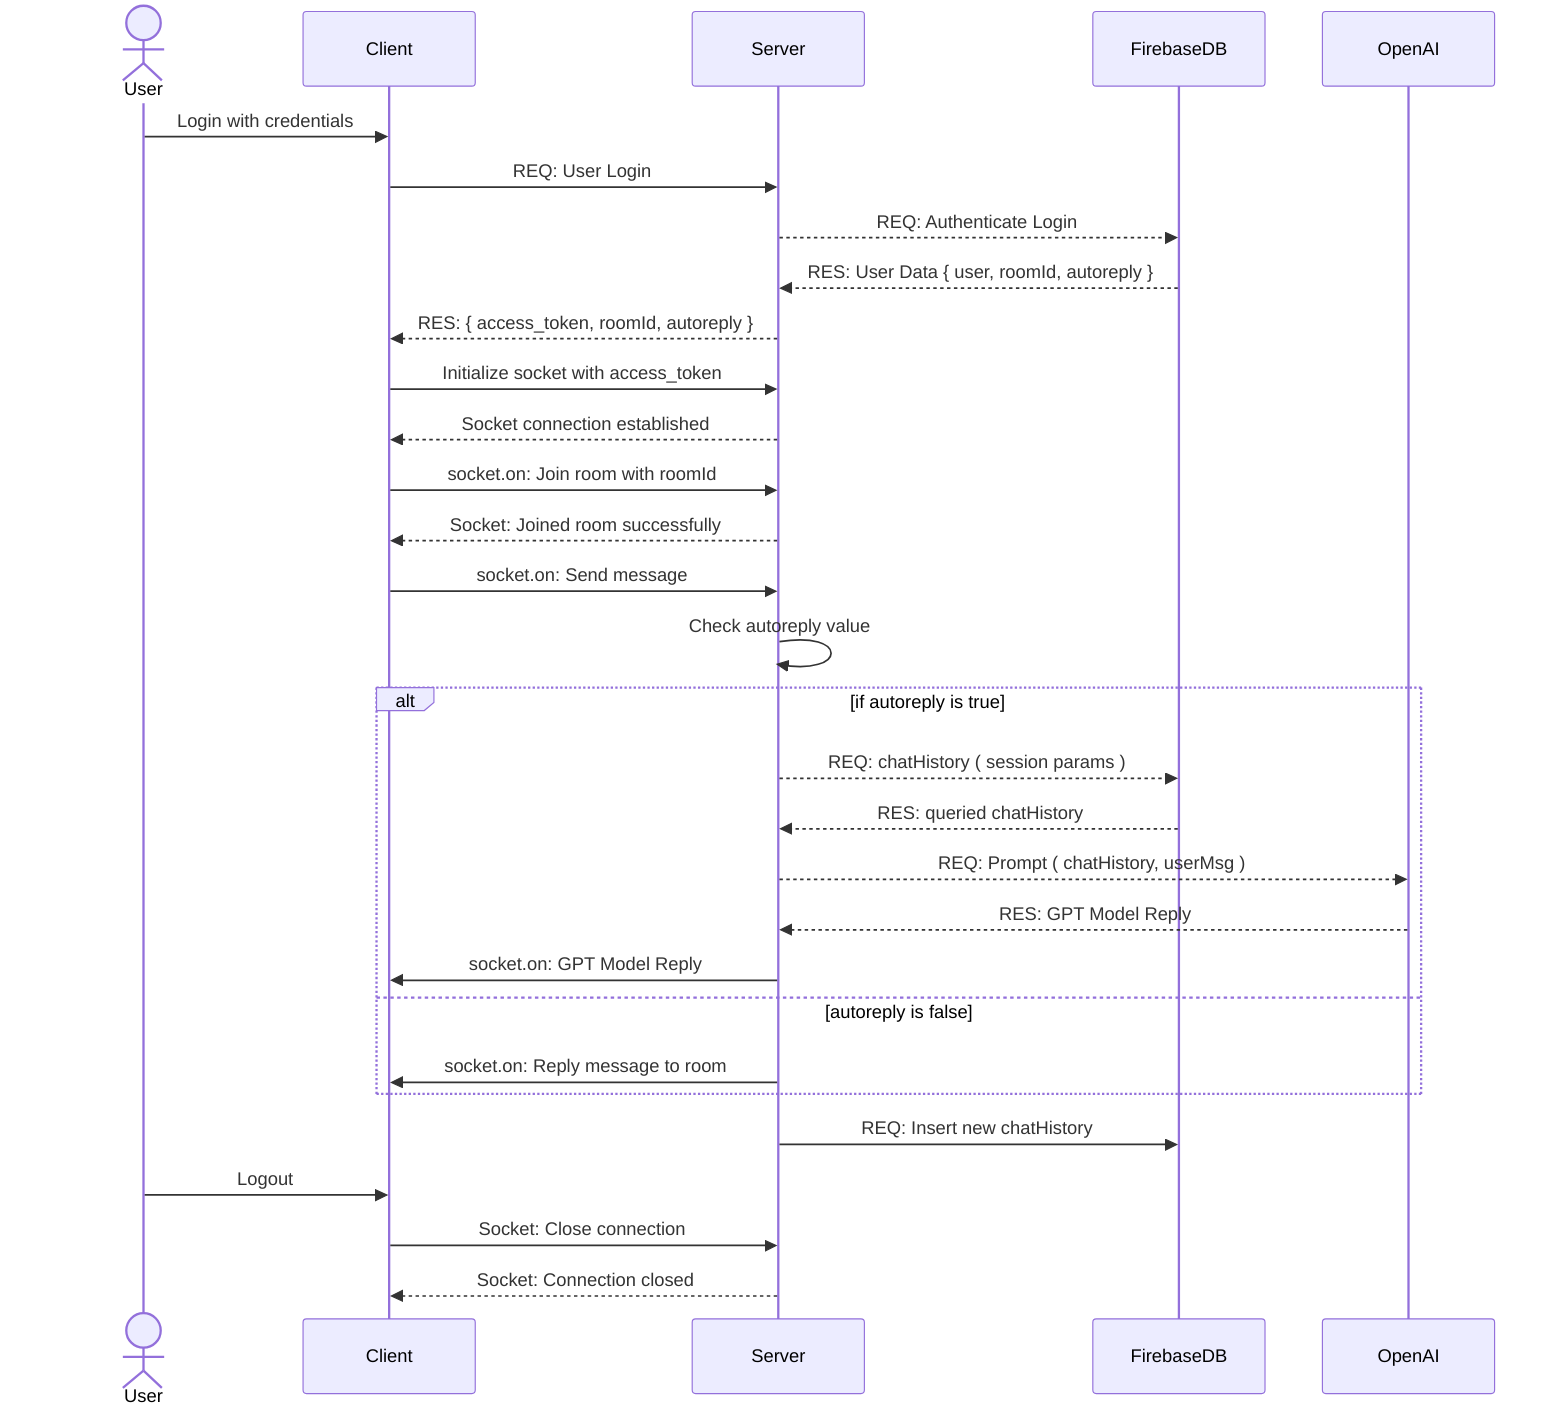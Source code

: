 sequenceDiagram
    actor User
    participant Client
    participant Server
    participant FirebaseDB
    participant OpenAI

    User->>Client: Login with credentials
    Client->>Server: REQ: User Login
    Server-->>FirebaseDB: REQ: Authenticate Login
    FirebaseDB-->>Server: RES: User Data { user, roomId, autoreply }
    Server-->>Client: RES: { access_token, roomId, autoreply }
    Client->>Server: Initialize socket with access_token
    Server-->>Client: Socket connection established
    Client->>Server: socket.on: Join room with roomId
    Server-->>Client: Socket: Joined room successfully
    Client->>Server: socket.on: Send message
    Server->>Server: Check autoreply value
    alt if autoreply is true
        Server-->>FirebaseDB: REQ: chatHistory ( session params )
        FirebaseDB-->>Server: RES: queried chatHistory
        Server-->>OpenAI: REQ: Prompt ( chatHistory, userMsg )
        OpenAI-->>Server: RES: GPT Model Reply
        Server->>Client: socket.on: GPT Model Reply
    else autoreply is false
        Server->>Client: socket.on: Reply message to room
    end
    Server->>FirebaseDB: REQ: Insert new chatHistory
    User->>Client: Logout
    Client->>Server: Socket: Close connection
    Server-->>Client: Socket: Connection closed